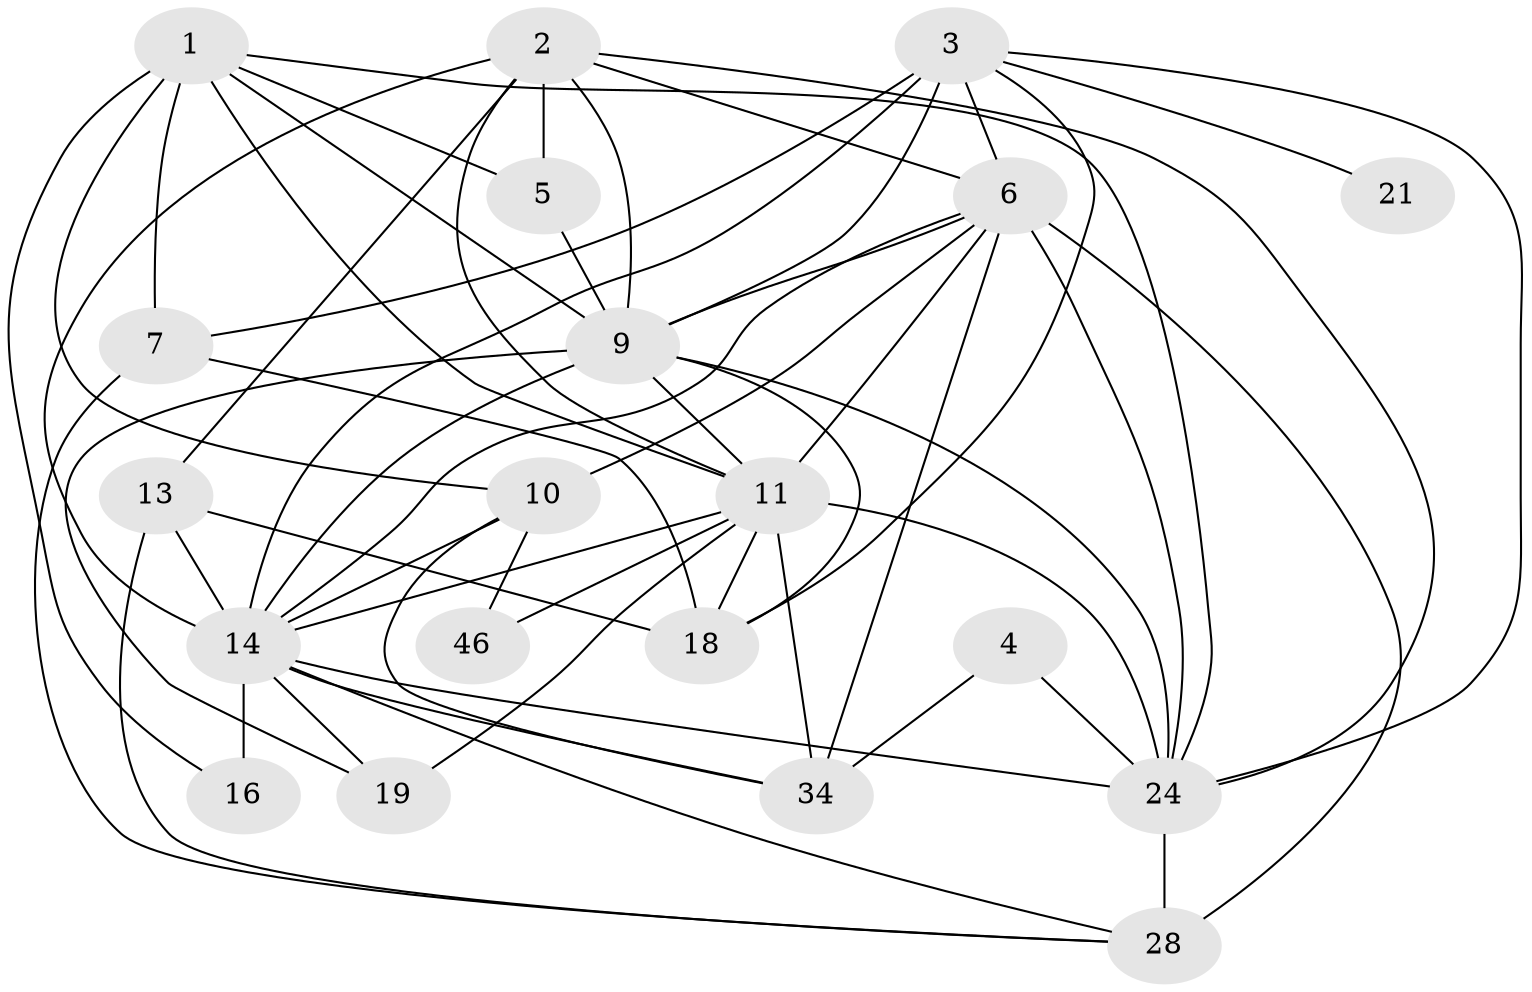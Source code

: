 // original degree distribution, {5: 0.16, 4: 0.4, 2: 0.14, 3: 0.18, 6: 0.08, 7: 0.02, 8: 0.02}
// Generated by graph-tools (version 1.1) at 2025/18/03/04/25 18:18:38]
// undirected, 20 vertices, 56 edges
graph export_dot {
graph [start="1"]
  node [color=gray90,style=filled];
  1 [super="+33+47"];
  2 [super="+27"];
  3 [super="+15+8+40"];
  4;
  5;
  6 [super="+23+12"];
  7;
  9 [super="+32+20"];
  10 [super="+22"];
  11 [super="+30+41"];
  13;
  14 [super="+17"];
  16;
  18 [super="+45"];
  19;
  21;
  24 [super="+48+25"];
  28 [super="+44"];
  34 [super="+42"];
  46;
  1 -- 5;
  1 -- 16;
  1 -- 11;
  1 -- 7;
  1 -- 9 [weight=2];
  1 -- 10 [weight=2];
  1 -- 24;
  2 -- 5;
  2 -- 24;
  2 -- 13;
  2 -- 14 [weight=2];
  2 -- 6 [weight=2];
  2 -- 11;
  2 -- 9;
  3 -- 21 [weight=2];
  3 -- 7;
  3 -- 24;
  3 -- 14 [weight=3];
  3 -- 18;
  3 -- 6;
  3 -- 9;
  4 -- 34;
  4 -- 24;
  5 -- 9;
  6 -- 34;
  6 -- 9;
  6 -- 10;
  6 -- 11;
  6 -- 14;
  6 -- 28 [weight=2];
  6 -- 24;
  7 -- 18;
  7 -- 28;
  9 -- 18 [weight=2];
  9 -- 11 [weight=2];
  9 -- 14 [weight=2];
  9 -- 19;
  9 -- 24;
  10 -- 34;
  10 -- 14;
  10 -- 46;
  11 -- 34;
  11 -- 46;
  11 -- 24;
  11 -- 18;
  11 -- 19;
  11 -- 14;
  13 -- 14;
  13 -- 18;
  13 -- 28;
  14 -- 34;
  14 -- 16;
  14 -- 19;
  14 -- 24 [weight=2];
  14 -- 28;
  24 -- 28 [weight=2];
}
